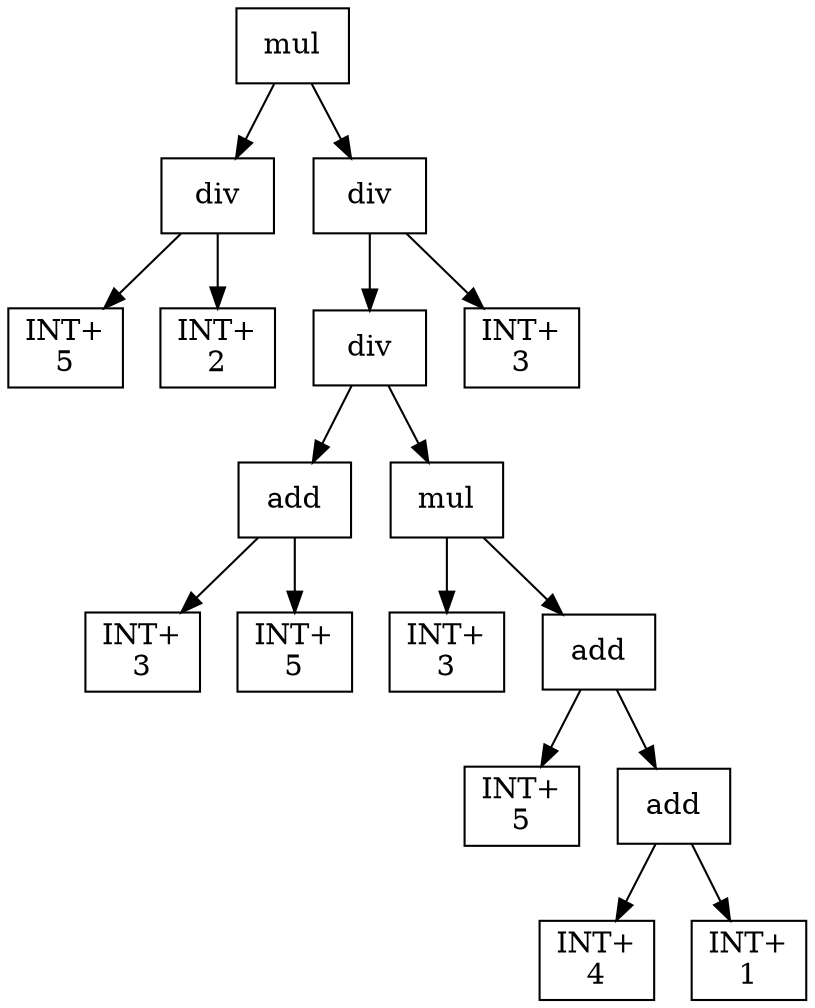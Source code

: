 digraph expr {
  node [shape=box];
  n1 [label="mul"];
  n2 [label="div"];
  n3 [label="INT+\n5"];
  n4 [label="INT+\n2"];
  n2 -> n3;
  n2 -> n4;
  n5 [label="div"];
  n6 [label="div"];
  n7 [label="add"];
  n8 [label="INT+\n3"];
  n9 [label="INT+\n5"];
  n7 -> n8;
  n7 -> n9;
  n10 [label="mul"];
  n11 [label="INT+\n3"];
  n12 [label="add"];
  n13 [label="INT+\n5"];
  n14 [label="add"];
  n15 [label="INT+\n4"];
  n16 [label="INT+\n1"];
  n14 -> n15;
  n14 -> n16;
  n12 -> n13;
  n12 -> n14;
  n10 -> n11;
  n10 -> n12;
  n6 -> n7;
  n6 -> n10;
  n17 [label="INT+\n3"];
  n5 -> n6;
  n5 -> n17;
  n1 -> n2;
  n1 -> n5;
}